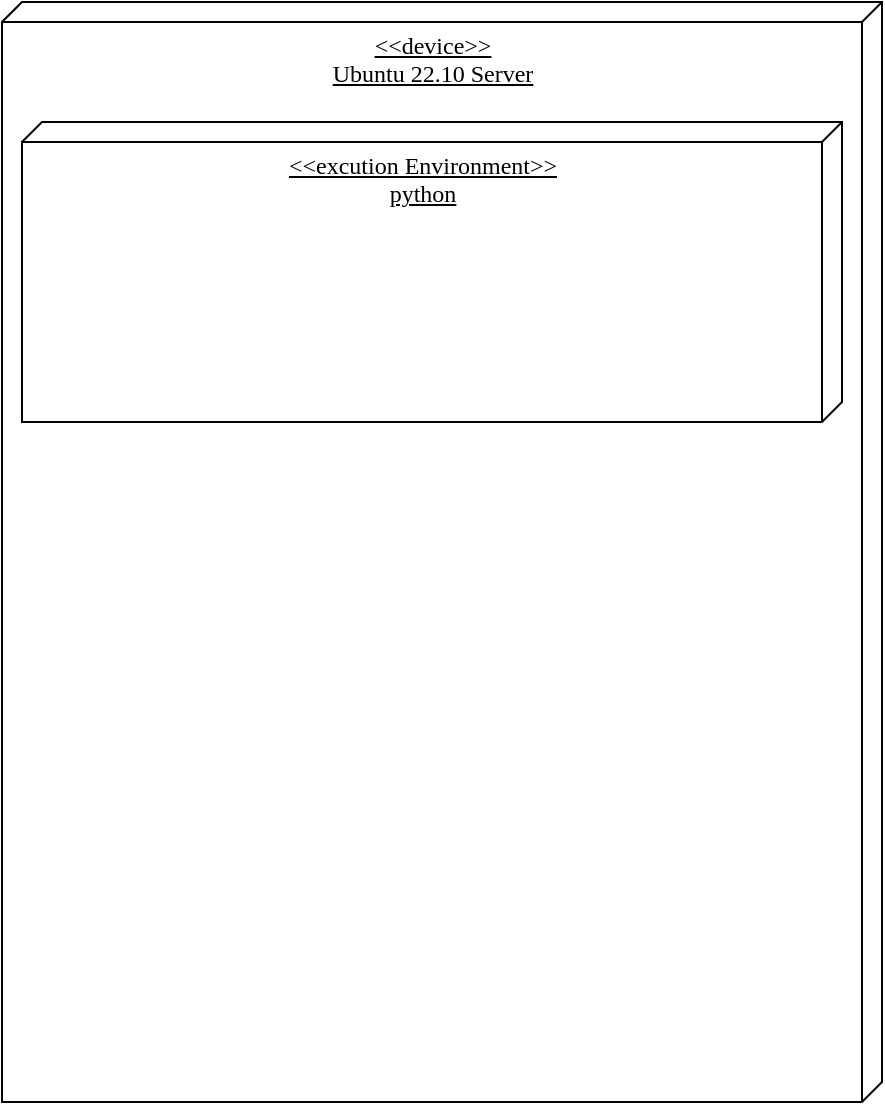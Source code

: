 <mxfile version="21.1.8" type="github">
  <diagram name="페이지-1" id="8HG5BicuwFbveNshowm1">
    <mxGraphModel dx="2327" dy="1999" grid="1" gridSize="10" guides="1" tooltips="1" connect="1" arrows="1" fold="1" page="1" pageScale="1" pageWidth="827" pageHeight="1169" math="0" shadow="0">
      <root>
        <mxCell id="0" />
        <mxCell id="1" parent="0" />
        <mxCell id="bujZLlu2ID5uPZ7i1owJ-1" value="&amp;lt;&amp;lt;device&amp;gt;&amp;gt; &lt;br&gt;Ubuntu 22.10 Server" style="verticalAlign=top;align=center;spacingTop=8;spacingLeft=2;spacingRight=12;shape=cube;size=10;direction=south;fontStyle=4;html=1;rounded=0;shadow=0;comic=0;labelBackgroundColor=none;strokeWidth=1;fontFamily=Verdana;fontSize=12" vertex="1" parent="1">
          <mxGeometry x="-110" y="-730" width="440" height="550" as="geometry" />
        </mxCell>
        <mxCell id="bujZLlu2ID5uPZ7i1owJ-2" value="&amp;lt;&amp;lt;excution Environment&amp;gt;&amp;gt;&lt;br&gt;python" style="verticalAlign=top;align=center;spacingTop=8;spacingLeft=2;spacingRight=12;shape=cube;size=10;direction=south;fontStyle=4;html=1;rounded=0;shadow=0;comic=0;labelBackgroundColor=none;strokeWidth=1;fontFamily=Verdana;fontSize=12" vertex="1" parent="1">
          <mxGeometry x="-100" y="-670" width="410" height="150" as="geometry" />
        </mxCell>
      </root>
    </mxGraphModel>
  </diagram>
</mxfile>
